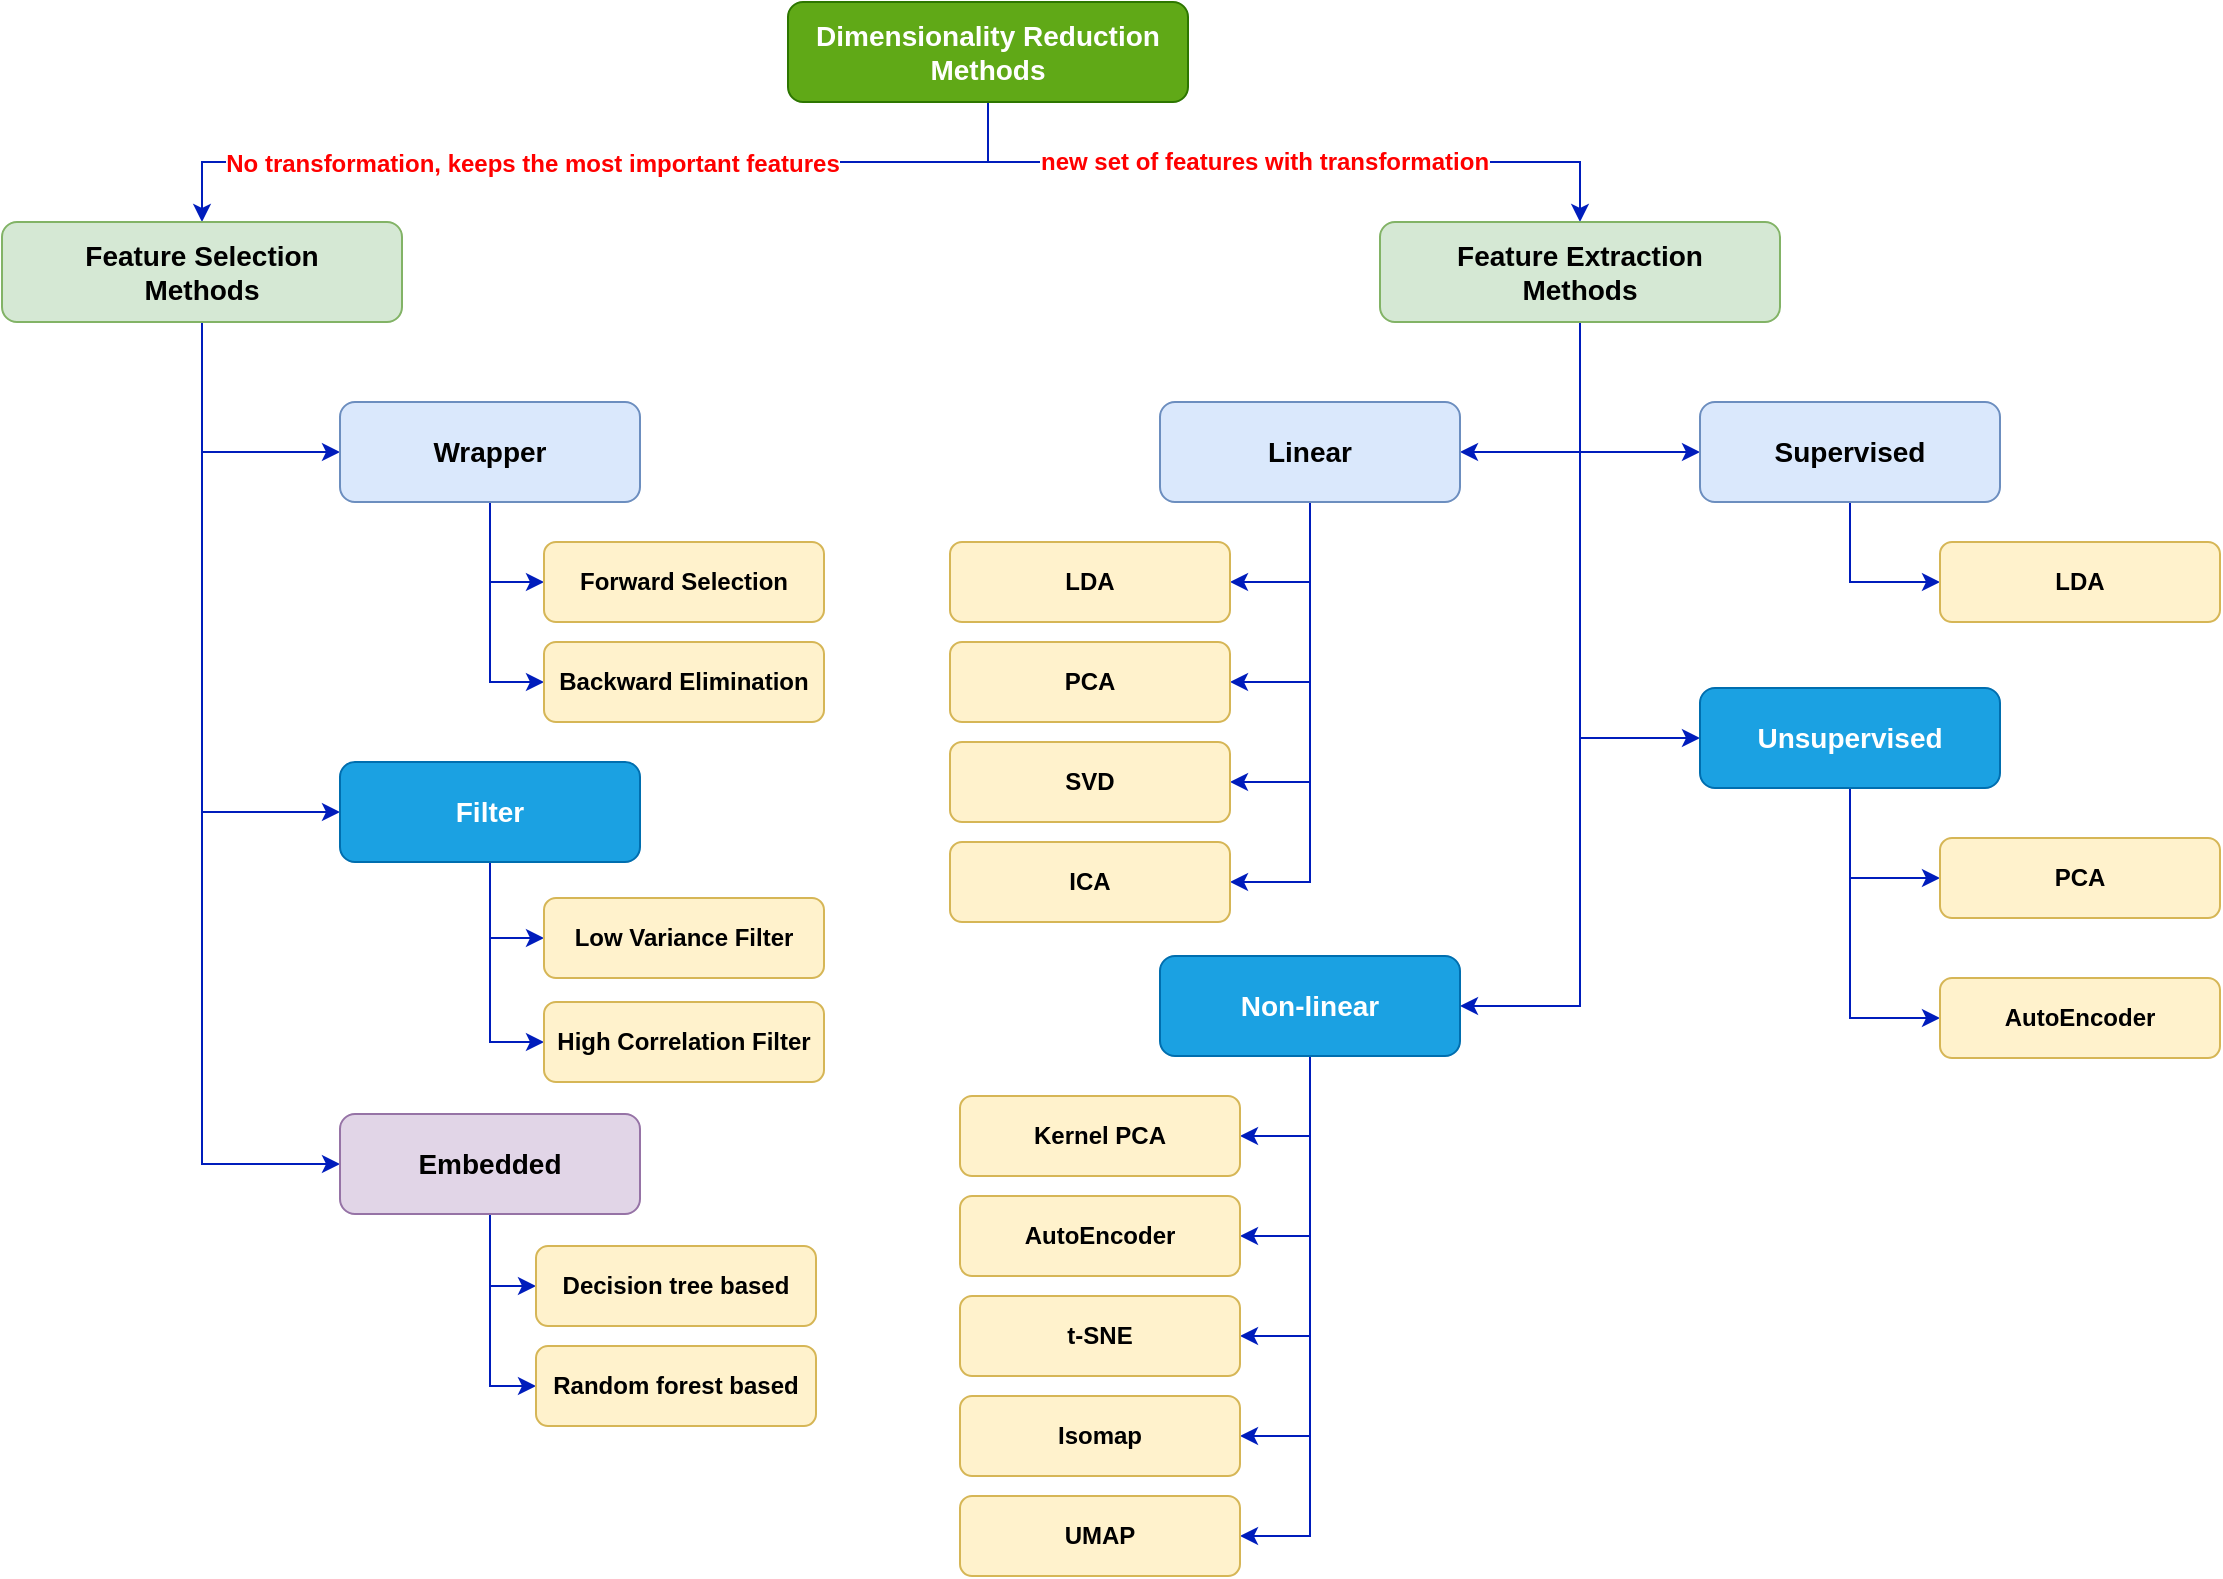 <mxfile version="20.8.16" type="device"><diagram id="C5RBs43oDa-KdzZeNtuy" name="Page-1"><mxGraphModel dx="1556" dy="1027" grid="1" gridSize="10" guides="1" tooltips="1" connect="1" arrows="1" fold="1" page="1" pageScale="1" pageWidth="1169" pageHeight="827" math="0" shadow="0"><root><mxCell id="WIyWlLk6GJQsqaUBKTNV-0"/><mxCell id="WIyWlLk6GJQsqaUBKTNV-1" parent="WIyWlLk6GJQsqaUBKTNV-0"/><mxCell id="yxkWiozBk-cY0VoZpgmD-3" style="edgeStyle=orthogonalEdgeStyle;rounded=0;orthogonalLoop=1;jettySize=auto;html=1;exitX=0.5;exitY=1;exitDx=0;exitDy=0;fillColor=#0050ef;strokeColor=#001DBC;strokeWidth=1;" parent="WIyWlLk6GJQsqaUBKTNV-1" source="WIyWlLk6GJQsqaUBKTNV-3" target="yxkWiozBk-cY0VoZpgmD-0" edge="1"><mxGeometry relative="1" as="geometry"/></mxCell><mxCell id="yxkWiozBk-cY0VoZpgmD-47" value="No transformation, keeps the most important features" style="edgeLabel;html=1;align=center;verticalAlign=middle;resizable=0;points=[];fontSize=12;fontColor=#FF0000;fontStyle=1" parent="yxkWiozBk-cY0VoZpgmD-3" vertex="1" connectable="0"><mxGeometry x="0.139" y="1" relative="1" as="geometry"><mxPoint as="offset"/></mxGeometry></mxCell><mxCell id="yxkWiozBk-cY0VoZpgmD-4" style="edgeStyle=orthogonalEdgeStyle;rounded=0;orthogonalLoop=1;jettySize=auto;html=1;exitX=0.5;exitY=1;exitDx=0;exitDy=0;fillColor=#0050ef;strokeColor=#001DBC;strokeWidth=1;" parent="WIyWlLk6GJQsqaUBKTNV-1" source="WIyWlLk6GJQsqaUBKTNV-3" target="yxkWiozBk-cY0VoZpgmD-2" edge="1"><mxGeometry relative="1" as="geometry"/></mxCell><mxCell id="yxkWiozBk-cY0VoZpgmD-48" value="new set of features with transformation" style="edgeLabel;html=1;align=center;verticalAlign=middle;resizable=0;points=[];fontSize=12;fontColor=#FF0000;fontStyle=1" parent="yxkWiozBk-cY0VoZpgmD-4" vertex="1" connectable="0"><mxGeometry x="-0.056" relative="1" as="geometry"><mxPoint as="offset"/></mxGeometry></mxCell><mxCell id="WIyWlLk6GJQsqaUBKTNV-3" value="Dimensionality Reduction &lt;br style=&quot;font-size: 14px;&quot;&gt;Methods" style="rounded=1;whiteSpace=wrap;html=1;fontSize=14;glass=0;strokeWidth=1;shadow=0;fillColor=#60a917;strokeColor=#2D7600;fontStyle=1;fontColor=#ffffff;" parent="WIyWlLk6GJQsqaUBKTNV-1" vertex="1"><mxGeometry x="434" y="40" width="200" height="50" as="geometry"/></mxCell><mxCell id="yxkWiozBk-cY0VoZpgmD-49" style="edgeStyle=orthogonalEdgeStyle;rounded=0;orthogonalLoop=1;jettySize=auto;html=1;exitX=0.5;exitY=1;exitDx=0;exitDy=0;entryX=0;entryY=0.5;entryDx=0;entryDy=0;strokeWidth=1;fontSize=12;fontColor=#FF0000;fillColor=#0050ef;strokeColor=#001DBC;" parent="WIyWlLk6GJQsqaUBKTNV-1" source="yxkWiozBk-cY0VoZpgmD-0" target="yxkWiozBk-cY0VoZpgmD-37" edge="1"><mxGeometry relative="1" as="geometry"/></mxCell><mxCell id="yxkWiozBk-cY0VoZpgmD-50" style="edgeStyle=orthogonalEdgeStyle;rounded=0;orthogonalLoop=1;jettySize=auto;html=1;exitX=0.5;exitY=1;exitDx=0;exitDy=0;entryX=0;entryY=0.5;entryDx=0;entryDy=0;strokeWidth=1;fontSize=12;fontColor=#FF0000;fillColor=#0050ef;strokeColor=#001DBC;" parent="WIyWlLk6GJQsqaUBKTNV-1" source="yxkWiozBk-cY0VoZpgmD-0" target="yxkWiozBk-cY0VoZpgmD-43" edge="1"><mxGeometry relative="1" as="geometry"/></mxCell><mxCell id="yxkWiozBk-cY0VoZpgmD-51" style="edgeStyle=orthogonalEdgeStyle;rounded=0;orthogonalLoop=1;jettySize=auto;html=1;exitX=0.5;exitY=1;exitDx=0;exitDy=0;entryX=0;entryY=0.5;entryDx=0;entryDy=0;strokeWidth=1;fontSize=12;fontColor=#FF0000;fillColor=#0050ef;strokeColor=#001DBC;" parent="WIyWlLk6GJQsqaUBKTNV-1" source="yxkWiozBk-cY0VoZpgmD-0" target="yxkWiozBk-cY0VoZpgmD-40" edge="1"><mxGeometry relative="1" as="geometry"/></mxCell><mxCell id="yxkWiozBk-cY0VoZpgmD-0" value="Feature Selection&lt;br style=&quot;font-size: 14px;&quot;&gt;Methods" style="rounded=1;whiteSpace=wrap;html=1;fontSize=14;glass=0;strokeWidth=1;shadow=0;fillColor=#d5e8d4;strokeColor=#82b366;fontStyle=1" parent="WIyWlLk6GJQsqaUBKTNV-1" vertex="1"><mxGeometry x="41" y="150" width="200" height="50" as="geometry"/></mxCell><mxCell id="yxkWiozBk-cY0VoZpgmD-17" style="edgeStyle=orthogonalEdgeStyle;rounded=0;orthogonalLoop=1;jettySize=auto;html=1;exitX=0.5;exitY=1;exitDx=0;exitDy=0;entryX=0;entryY=0.5;entryDx=0;entryDy=0;strokeWidth=1;fillColor=#0050ef;strokeColor=#001DBC;" parent="WIyWlLk6GJQsqaUBKTNV-1" source="yxkWiozBk-cY0VoZpgmD-2" target="yxkWiozBk-cY0VoZpgmD-5" edge="1"><mxGeometry relative="1" as="geometry"/></mxCell><mxCell id="yxkWiozBk-cY0VoZpgmD-18" style="edgeStyle=orthogonalEdgeStyle;rounded=0;orthogonalLoop=1;jettySize=auto;html=1;exitX=0.5;exitY=1;exitDx=0;exitDy=0;entryX=0;entryY=0.5;entryDx=0;entryDy=0;strokeWidth=1;fillColor=#0050ef;strokeColor=#001DBC;" parent="WIyWlLk6GJQsqaUBKTNV-1" source="yxkWiozBk-cY0VoZpgmD-2" target="yxkWiozBk-cY0VoZpgmD-6" edge="1"><mxGeometry relative="1" as="geometry"/></mxCell><mxCell id="yxkWiozBk-cY0VoZpgmD-28" style="edgeStyle=orthogonalEdgeStyle;rounded=0;orthogonalLoop=1;jettySize=auto;html=1;exitX=0.5;exitY=1;exitDx=0;exitDy=0;entryX=1;entryY=0.5;entryDx=0;entryDy=0;strokeWidth=1;fillColor=#0050ef;strokeColor=#001DBC;" parent="WIyWlLk6GJQsqaUBKTNV-1" source="yxkWiozBk-cY0VoZpgmD-2" target="yxkWiozBk-cY0VoZpgmD-19" edge="1"><mxGeometry relative="1" as="geometry"/></mxCell><mxCell id="yxkWiozBk-cY0VoZpgmD-29" style="edgeStyle=orthogonalEdgeStyle;rounded=0;orthogonalLoop=1;jettySize=auto;html=1;exitX=0.5;exitY=1;exitDx=0;exitDy=0;entryX=1;entryY=0.5;entryDx=0;entryDy=0;strokeWidth=1;fillColor=#0050ef;strokeColor=#001DBC;" parent="WIyWlLk6GJQsqaUBKTNV-1" source="yxkWiozBk-cY0VoZpgmD-2" target="yxkWiozBk-cY0VoZpgmD-23" edge="1"><mxGeometry relative="1" as="geometry"/></mxCell><mxCell id="yxkWiozBk-cY0VoZpgmD-2" value="Feature Extraction&lt;br style=&quot;font-size: 14px;&quot;&gt;Methods" style="rounded=1;whiteSpace=wrap;html=1;fontSize=14;glass=0;strokeWidth=1;shadow=0;fillColor=#d5e8d4;strokeColor=#82b366;fontStyle=1" parent="WIyWlLk6GJQsqaUBKTNV-1" vertex="1"><mxGeometry x="730" y="150" width="200" height="50" as="geometry"/></mxCell><mxCell id="yxkWiozBk-cY0VoZpgmD-16" style="edgeStyle=orthogonalEdgeStyle;rounded=0;orthogonalLoop=1;jettySize=auto;html=1;exitX=0.5;exitY=1;exitDx=0;exitDy=0;entryX=0;entryY=0.5;entryDx=0;entryDy=0;strokeWidth=1;fillColor=#0050ef;strokeColor=#001DBC;" parent="WIyWlLk6GJQsqaUBKTNV-1" source="yxkWiozBk-cY0VoZpgmD-5" target="yxkWiozBk-cY0VoZpgmD-10" edge="1"><mxGeometry relative="1" as="geometry"/></mxCell><mxCell id="yxkWiozBk-cY0VoZpgmD-5" value="Supervised" style="rounded=1;whiteSpace=wrap;html=1;fontSize=14;glass=0;strokeWidth=1;shadow=0;fillColor=#dae8fc;strokeColor=#6c8ebf;fontStyle=1;" parent="WIyWlLk6GJQsqaUBKTNV-1" vertex="1"><mxGeometry x="890" y="240" width="150" height="50" as="geometry"/></mxCell><mxCell id="yxkWiozBk-cY0VoZpgmD-13" style="edgeStyle=orthogonalEdgeStyle;rounded=0;orthogonalLoop=1;jettySize=auto;html=1;exitX=0.5;exitY=1;exitDx=0;exitDy=0;entryX=0;entryY=0.5;entryDx=0;entryDy=0;strokeWidth=1;fillColor=#0050ef;strokeColor=#001DBC;" parent="WIyWlLk6GJQsqaUBKTNV-1" source="yxkWiozBk-cY0VoZpgmD-6" target="yxkWiozBk-cY0VoZpgmD-11" edge="1"><mxGeometry relative="1" as="geometry"/></mxCell><mxCell id="yxkWiozBk-cY0VoZpgmD-14" style="edgeStyle=orthogonalEdgeStyle;rounded=0;orthogonalLoop=1;jettySize=auto;html=1;exitX=0.5;exitY=1;exitDx=0;exitDy=0;entryX=0;entryY=0.5;entryDx=0;entryDy=0;strokeWidth=1;fillColor=#0050ef;strokeColor=#001DBC;" parent="WIyWlLk6GJQsqaUBKTNV-1" source="yxkWiozBk-cY0VoZpgmD-6" target="yxkWiozBk-cY0VoZpgmD-12" edge="1"><mxGeometry relative="1" as="geometry"/></mxCell><mxCell id="yxkWiozBk-cY0VoZpgmD-6" value="Unsupervised" style="rounded=1;whiteSpace=wrap;html=1;fontSize=14;glass=0;strokeWidth=1;shadow=0;fillColor=#1ba1e2;strokeColor=#006EAF;fontStyle=1;fontColor=#ffffff;" parent="WIyWlLk6GJQsqaUBKTNV-1" vertex="1"><mxGeometry x="890" y="383" width="150" height="50" as="geometry"/></mxCell><mxCell id="yxkWiozBk-cY0VoZpgmD-10" value="LDA" style="rounded=1;whiteSpace=wrap;html=1;fontSize=12;glass=0;strokeWidth=1;shadow=0;fillColor=#fff2cc;strokeColor=#d6b656;fontStyle=1;" parent="WIyWlLk6GJQsqaUBKTNV-1" vertex="1"><mxGeometry x="1010" y="310" width="140" height="40" as="geometry"/></mxCell><mxCell id="yxkWiozBk-cY0VoZpgmD-11" value="PCA" style="rounded=1;whiteSpace=wrap;html=1;fontSize=12;glass=0;strokeWidth=1;shadow=0;fillColor=#fff2cc;strokeColor=#d6b656;fontStyle=1;" parent="WIyWlLk6GJQsqaUBKTNV-1" vertex="1"><mxGeometry x="1010" y="458" width="140" height="40" as="geometry"/></mxCell><mxCell id="yxkWiozBk-cY0VoZpgmD-12" value="AutoEncoder" style="rounded=1;whiteSpace=wrap;html=1;fontSize=12;glass=0;strokeWidth=1;shadow=0;fillColor=#fff2cc;strokeColor=#d6b656;fontStyle=1;" parent="WIyWlLk6GJQsqaUBKTNV-1" vertex="1"><mxGeometry x="1010" y="528" width="140" height="40" as="geometry"/></mxCell><mxCell id="yxkWiozBk-cY0VoZpgmD-30" style="edgeStyle=orthogonalEdgeStyle;rounded=0;orthogonalLoop=1;jettySize=auto;html=1;exitX=0.5;exitY=1;exitDx=0;exitDy=0;entryX=1;entryY=0.5;entryDx=0;entryDy=0;strokeWidth=1;fillColor=#0050ef;strokeColor=#001DBC;" parent="WIyWlLk6GJQsqaUBKTNV-1" source="yxkWiozBk-cY0VoZpgmD-19" target="yxkWiozBk-cY0VoZpgmD-20" edge="1"><mxGeometry relative="1" as="geometry"/></mxCell><mxCell id="yxkWiozBk-cY0VoZpgmD-31" style="edgeStyle=orthogonalEdgeStyle;rounded=0;orthogonalLoop=1;jettySize=auto;html=1;exitX=0.5;exitY=1;exitDx=0;exitDy=0;entryX=1;entryY=0.5;entryDx=0;entryDy=0;strokeWidth=1;fillColor=#0050ef;strokeColor=#001DBC;" parent="WIyWlLk6GJQsqaUBKTNV-1" source="yxkWiozBk-cY0VoZpgmD-19" target="yxkWiozBk-cY0VoZpgmD-21" edge="1"><mxGeometry relative="1" as="geometry"/></mxCell><mxCell id="yxkWiozBk-cY0VoZpgmD-32" style="edgeStyle=orthogonalEdgeStyle;rounded=0;orthogonalLoop=1;jettySize=auto;html=1;exitX=0.5;exitY=1;exitDx=0;exitDy=0;entryX=1;entryY=0.5;entryDx=0;entryDy=0;strokeWidth=1;fillColor=#0050ef;strokeColor=#001DBC;" parent="WIyWlLk6GJQsqaUBKTNV-1" source="yxkWiozBk-cY0VoZpgmD-19" target="yxkWiozBk-cY0VoZpgmD-22" edge="1"><mxGeometry relative="1" as="geometry"/></mxCell><mxCell id="VrNpcn_SqZC7RR2Wg_Y8-3" style="edgeStyle=orthogonalEdgeStyle;rounded=0;orthogonalLoop=1;jettySize=auto;html=1;exitX=0.5;exitY=1;exitDx=0;exitDy=0;entryX=1;entryY=0.5;entryDx=0;entryDy=0;fillColor=#0050ef;strokeColor=#001DBC;" edge="1" parent="WIyWlLk6GJQsqaUBKTNV-1" source="yxkWiozBk-cY0VoZpgmD-19" target="VrNpcn_SqZC7RR2Wg_Y8-0"><mxGeometry relative="1" as="geometry"/></mxCell><mxCell id="yxkWiozBk-cY0VoZpgmD-19" value="Linear" style="rounded=1;whiteSpace=wrap;html=1;fontSize=14;glass=0;strokeWidth=1;shadow=0;fillColor=#dae8fc;strokeColor=#6c8ebf;fontStyle=1;" parent="WIyWlLk6GJQsqaUBKTNV-1" vertex="1"><mxGeometry x="620" y="240" width="150" height="50" as="geometry"/></mxCell><mxCell id="yxkWiozBk-cY0VoZpgmD-20" value="LDA" style="rounded=1;whiteSpace=wrap;html=1;fontSize=12;glass=0;strokeWidth=1;shadow=0;fillColor=#fff2cc;strokeColor=#d6b656;fontStyle=1;" parent="WIyWlLk6GJQsqaUBKTNV-1" vertex="1"><mxGeometry x="515" y="310" width="140" height="40" as="geometry"/></mxCell><mxCell id="yxkWiozBk-cY0VoZpgmD-21" value="PCA" style="rounded=1;whiteSpace=wrap;html=1;fontSize=12;glass=0;strokeWidth=1;shadow=0;fillColor=#fff2cc;strokeColor=#d6b656;fontStyle=1;" parent="WIyWlLk6GJQsqaUBKTNV-1" vertex="1"><mxGeometry x="515" y="360" width="140" height="40" as="geometry"/></mxCell><mxCell id="yxkWiozBk-cY0VoZpgmD-22" value="SVD" style="rounded=1;whiteSpace=wrap;html=1;fontSize=12;glass=0;strokeWidth=1;shadow=0;fillColor=#fff2cc;strokeColor=#d6b656;fontStyle=1;" parent="WIyWlLk6GJQsqaUBKTNV-1" vertex="1"><mxGeometry x="515" y="410" width="140" height="40" as="geometry"/></mxCell><mxCell id="yxkWiozBk-cY0VoZpgmD-33" style="edgeStyle=orthogonalEdgeStyle;rounded=0;orthogonalLoop=1;jettySize=auto;html=1;exitX=0.5;exitY=1;exitDx=0;exitDy=0;entryX=1;entryY=0.5;entryDx=0;entryDy=0;strokeWidth=1;fillColor=#0050ef;strokeColor=#001DBC;" parent="WIyWlLk6GJQsqaUBKTNV-1" source="yxkWiozBk-cY0VoZpgmD-23" target="yxkWiozBk-cY0VoZpgmD-24" edge="1"><mxGeometry relative="1" as="geometry"/></mxCell><mxCell id="yxkWiozBk-cY0VoZpgmD-34" style="edgeStyle=orthogonalEdgeStyle;rounded=0;orthogonalLoop=1;jettySize=auto;html=1;exitX=0.5;exitY=1;exitDx=0;exitDy=0;entryX=1;entryY=0.5;entryDx=0;entryDy=0;strokeWidth=1;fillColor=#0050ef;strokeColor=#001DBC;" parent="WIyWlLk6GJQsqaUBKTNV-1" source="yxkWiozBk-cY0VoZpgmD-23" target="yxkWiozBk-cY0VoZpgmD-25" edge="1"><mxGeometry relative="1" as="geometry"/></mxCell><mxCell id="yxkWiozBk-cY0VoZpgmD-35" style="edgeStyle=orthogonalEdgeStyle;rounded=0;orthogonalLoop=1;jettySize=auto;html=1;exitX=0.5;exitY=1;exitDx=0;exitDy=0;entryX=1;entryY=0.5;entryDx=0;entryDy=0;strokeWidth=1;fillColor=#0050ef;strokeColor=#001DBC;" parent="WIyWlLk6GJQsqaUBKTNV-1" source="yxkWiozBk-cY0VoZpgmD-23" target="yxkWiozBk-cY0VoZpgmD-26" edge="1"><mxGeometry relative="1" as="geometry"/></mxCell><mxCell id="yxkWiozBk-cY0VoZpgmD-36" style="edgeStyle=orthogonalEdgeStyle;rounded=0;orthogonalLoop=1;jettySize=auto;html=1;exitX=0.5;exitY=1;exitDx=0;exitDy=0;entryX=1;entryY=0.5;entryDx=0;entryDy=0;strokeWidth=1;fillColor=#0050ef;strokeColor=#001DBC;" parent="WIyWlLk6GJQsqaUBKTNV-1" source="yxkWiozBk-cY0VoZpgmD-23" target="yxkWiozBk-cY0VoZpgmD-27" edge="1"><mxGeometry relative="1" as="geometry"/></mxCell><mxCell id="VrNpcn_SqZC7RR2Wg_Y8-2" style="edgeStyle=orthogonalEdgeStyle;rounded=0;orthogonalLoop=1;jettySize=auto;html=1;exitX=0.5;exitY=1;exitDx=0;exitDy=0;entryX=1;entryY=0.5;entryDx=0;entryDy=0;fillColor=#0050ef;strokeColor=#001DBC;" edge="1" parent="WIyWlLk6GJQsqaUBKTNV-1" source="yxkWiozBk-cY0VoZpgmD-23" target="VrNpcn_SqZC7RR2Wg_Y8-1"><mxGeometry relative="1" as="geometry"/></mxCell><mxCell id="yxkWiozBk-cY0VoZpgmD-23" value="Non-linear" style="rounded=1;whiteSpace=wrap;html=1;fontSize=14;glass=0;strokeWidth=1;shadow=0;fillColor=#1ba1e2;strokeColor=#006EAF;fontStyle=1;fontColor=#ffffff;" parent="WIyWlLk6GJQsqaUBKTNV-1" vertex="1"><mxGeometry x="620" y="517" width="150" height="50" as="geometry"/></mxCell><mxCell id="yxkWiozBk-cY0VoZpgmD-24" value="Kernel PCA" style="rounded=1;whiteSpace=wrap;html=1;fontSize=12;glass=0;strokeWidth=1;shadow=0;fillColor=#fff2cc;strokeColor=#d6b656;fontStyle=1;" parent="WIyWlLk6GJQsqaUBKTNV-1" vertex="1"><mxGeometry x="520" y="587" width="140" height="40" as="geometry"/></mxCell><mxCell id="yxkWiozBk-cY0VoZpgmD-25" value="AutoEncoder" style="rounded=1;whiteSpace=wrap;html=1;fontSize=12;glass=0;strokeWidth=1;shadow=0;fillColor=#fff2cc;strokeColor=#d6b656;fontStyle=1;" parent="WIyWlLk6GJQsqaUBKTNV-1" vertex="1"><mxGeometry x="520" y="637" width="140" height="40" as="geometry"/></mxCell><mxCell id="yxkWiozBk-cY0VoZpgmD-26" value="t-SNE" style="rounded=1;whiteSpace=wrap;html=1;fontSize=12;glass=0;strokeWidth=1;shadow=0;fillColor=#fff2cc;strokeColor=#d6b656;fontStyle=1;" parent="WIyWlLk6GJQsqaUBKTNV-1" vertex="1"><mxGeometry x="520" y="687" width="140" height="40" as="geometry"/></mxCell><mxCell id="yxkWiozBk-cY0VoZpgmD-27" value="Isomap" style="rounded=1;whiteSpace=wrap;html=1;fontSize=12;glass=0;strokeWidth=1;shadow=0;fillColor=#fff2cc;strokeColor=#d6b656;fontStyle=1;" parent="WIyWlLk6GJQsqaUBKTNV-1" vertex="1"><mxGeometry x="520" y="737" width="140" height="40" as="geometry"/></mxCell><mxCell id="yxkWiozBk-cY0VoZpgmD-52" style="edgeStyle=orthogonalEdgeStyle;rounded=0;orthogonalLoop=1;jettySize=auto;html=1;exitX=0.5;exitY=1;exitDx=0;exitDy=0;entryX=0;entryY=0.5;entryDx=0;entryDy=0;strokeWidth=1;fontSize=12;fontColor=#FF0000;fillColor=#0050ef;strokeColor=#001DBC;" parent="WIyWlLk6GJQsqaUBKTNV-1" source="yxkWiozBk-cY0VoZpgmD-37" target="yxkWiozBk-cY0VoZpgmD-38" edge="1"><mxGeometry relative="1" as="geometry"/></mxCell><mxCell id="yxkWiozBk-cY0VoZpgmD-53" style="edgeStyle=orthogonalEdgeStyle;rounded=0;orthogonalLoop=1;jettySize=auto;html=1;exitX=0.5;exitY=1;exitDx=0;exitDy=0;entryX=0;entryY=0.5;entryDx=0;entryDy=0;strokeWidth=1;fontSize=12;fontColor=#FF0000;fillColor=#0050ef;strokeColor=#001DBC;" parent="WIyWlLk6GJQsqaUBKTNV-1" source="yxkWiozBk-cY0VoZpgmD-37" target="yxkWiozBk-cY0VoZpgmD-39" edge="1"><mxGeometry relative="1" as="geometry"/></mxCell><mxCell id="yxkWiozBk-cY0VoZpgmD-37" value="Wrapper" style="rounded=1;whiteSpace=wrap;html=1;fontSize=14;glass=0;strokeWidth=1;shadow=0;fillColor=#dae8fc;strokeColor=#6c8ebf;fontStyle=1;" parent="WIyWlLk6GJQsqaUBKTNV-1" vertex="1"><mxGeometry x="210" y="240" width="150" height="50" as="geometry"/></mxCell><mxCell id="yxkWiozBk-cY0VoZpgmD-38" value="Forward Selection" style="rounded=1;whiteSpace=wrap;html=1;fontSize=12;glass=0;strokeWidth=1;shadow=0;fillColor=#fff2cc;strokeColor=#d6b656;fontStyle=1;" parent="WIyWlLk6GJQsqaUBKTNV-1" vertex="1"><mxGeometry x="312" y="310" width="140" height="40" as="geometry"/></mxCell><mxCell id="yxkWiozBk-cY0VoZpgmD-39" value="Backward Elimination" style="rounded=1;whiteSpace=wrap;html=1;fontSize=12;glass=0;strokeWidth=1;shadow=0;fillColor=#fff2cc;strokeColor=#d6b656;fontStyle=1;" parent="WIyWlLk6GJQsqaUBKTNV-1" vertex="1"><mxGeometry x="312" y="360" width="140" height="40" as="geometry"/></mxCell><mxCell id="yxkWiozBk-cY0VoZpgmD-57" style="edgeStyle=orthogonalEdgeStyle;rounded=0;orthogonalLoop=1;jettySize=auto;html=1;exitX=0.5;exitY=1;exitDx=0;exitDy=0;entryX=0;entryY=0.5;entryDx=0;entryDy=0;strokeWidth=1;fontSize=12;fontColor=#FF0000;fillColor=#0050ef;strokeColor=#001DBC;" parent="WIyWlLk6GJQsqaUBKTNV-1" source="yxkWiozBk-cY0VoZpgmD-40" target="yxkWiozBk-cY0VoZpgmD-41" edge="1"><mxGeometry relative="1" as="geometry"/></mxCell><mxCell id="yxkWiozBk-cY0VoZpgmD-58" style="edgeStyle=orthogonalEdgeStyle;rounded=0;orthogonalLoop=1;jettySize=auto;html=1;exitX=0.5;exitY=1;exitDx=0;exitDy=0;entryX=0;entryY=0.5;entryDx=0;entryDy=0;strokeWidth=1;fontSize=12;fontColor=#FF0000;fillColor=#0050ef;strokeColor=#001DBC;" parent="WIyWlLk6GJQsqaUBKTNV-1" source="yxkWiozBk-cY0VoZpgmD-40" target="yxkWiozBk-cY0VoZpgmD-42" edge="1"><mxGeometry relative="1" as="geometry"/></mxCell><mxCell id="yxkWiozBk-cY0VoZpgmD-40" value="Embedded" style="rounded=1;whiteSpace=wrap;html=1;fontSize=14;glass=0;strokeWidth=1;shadow=0;fillColor=#e1d5e7;strokeColor=#9673a6;fontStyle=1;" parent="WIyWlLk6GJQsqaUBKTNV-1" vertex="1"><mxGeometry x="210" y="596" width="150" height="50" as="geometry"/></mxCell><mxCell id="yxkWiozBk-cY0VoZpgmD-41" value="Decision tree based" style="rounded=1;whiteSpace=wrap;html=1;fontSize=12;glass=0;strokeWidth=1;shadow=0;fillColor=#fff2cc;strokeColor=#d6b656;fontStyle=1;" parent="WIyWlLk6GJQsqaUBKTNV-1" vertex="1"><mxGeometry x="308" y="662" width="140" height="40" as="geometry"/></mxCell><mxCell id="yxkWiozBk-cY0VoZpgmD-42" value="Random forest based" style="rounded=1;whiteSpace=wrap;html=1;fontSize=12;glass=0;strokeWidth=1;shadow=0;fillColor=#fff2cc;strokeColor=#d6b656;fontStyle=1;" parent="WIyWlLk6GJQsqaUBKTNV-1" vertex="1"><mxGeometry x="308" y="712" width="140" height="40" as="geometry"/></mxCell><mxCell id="yxkWiozBk-cY0VoZpgmD-55" style="edgeStyle=orthogonalEdgeStyle;rounded=0;orthogonalLoop=1;jettySize=auto;html=1;exitX=0.5;exitY=1;exitDx=0;exitDy=0;entryX=0;entryY=0.5;entryDx=0;entryDy=0;strokeWidth=1;fontSize=12;fontColor=#FF0000;fillColor=#0050ef;strokeColor=#001DBC;" parent="WIyWlLk6GJQsqaUBKTNV-1" source="yxkWiozBk-cY0VoZpgmD-43" target="yxkWiozBk-cY0VoZpgmD-44" edge="1"><mxGeometry relative="1" as="geometry"/></mxCell><mxCell id="yxkWiozBk-cY0VoZpgmD-56" style="edgeStyle=orthogonalEdgeStyle;rounded=0;orthogonalLoop=1;jettySize=auto;html=1;exitX=0.5;exitY=1;exitDx=0;exitDy=0;entryX=0;entryY=0.5;entryDx=0;entryDy=0;strokeWidth=1;fontSize=12;fontColor=#FF0000;fillColor=#0050ef;strokeColor=#001DBC;" parent="WIyWlLk6GJQsqaUBKTNV-1" source="yxkWiozBk-cY0VoZpgmD-43" target="yxkWiozBk-cY0VoZpgmD-45" edge="1"><mxGeometry relative="1" as="geometry"/></mxCell><mxCell id="yxkWiozBk-cY0VoZpgmD-43" value="Filter" style="rounded=1;whiteSpace=wrap;html=1;fontSize=14;glass=0;strokeWidth=1;shadow=0;fillColor=#1ba1e2;strokeColor=#006EAF;fontStyle=1;fontColor=#ffffff;" parent="WIyWlLk6GJQsqaUBKTNV-1" vertex="1"><mxGeometry x="210" y="420" width="150" height="50" as="geometry"/></mxCell><mxCell id="yxkWiozBk-cY0VoZpgmD-44" value="Low Variance Filter" style="rounded=1;whiteSpace=wrap;html=1;fontSize=12;glass=0;strokeWidth=1;shadow=0;fillColor=#fff2cc;strokeColor=#d6b656;fontStyle=1;" parent="WIyWlLk6GJQsqaUBKTNV-1" vertex="1"><mxGeometry x="312" y="488" width="140" height="40" as="geometry"/></mxCell><mxCell id="yxkWiozBk-cY0VoZpgmD-45" value="High Correlation Filter" style="rounded=1;whiteSpace=wrap;html=1;fontSize=12;glass=0;strokeWidth=1;shadow=0;fillColor=#fff2cc;strokeColor=#d6b656;fontStyle=1;" parent="WIyWlLk6GJQsqaUBKTNV-1" vertex="1"><mxGeometry x="312" y="540" width="140" height="40" as="geometry"/></mxCell><mxCell id="VrNpcn_SqZC7RR2Wg_Y8-0" value="ICA" style="rounded=1;whiteSpace=wrap;html=1;fontSize=12;glass=0;strokeWidth=1;shadow=0;fillColor=#fff2cc;strokeColor=#d6b656;fontStyle=1;" vertex="1" parent="WIyWlLk6GJQsqaUBKTNV-1"><mxGeometry x="515" y="460" width="140" height="40" as="geometry"/></mxCell><mxCell id="VrNpcn_SqZC7RR2Wg_Y8-1" value="UMAP" style="rounded=1;whiteSpace=wrap;html=1;fontSize=12;glass=0;strokeWidth=1;shadow=0;fillColor=#fff2cc;strokeColor=#d6b656;fontStyle=1;" vertex="1" parent="WIyWlLk6GJQsqaUBKTNV-1"><mxGeometry x="520" y="787" width="140" height="40" as="geometry"/></mxCell></root></mxGraphModel></diagram></mxfile>